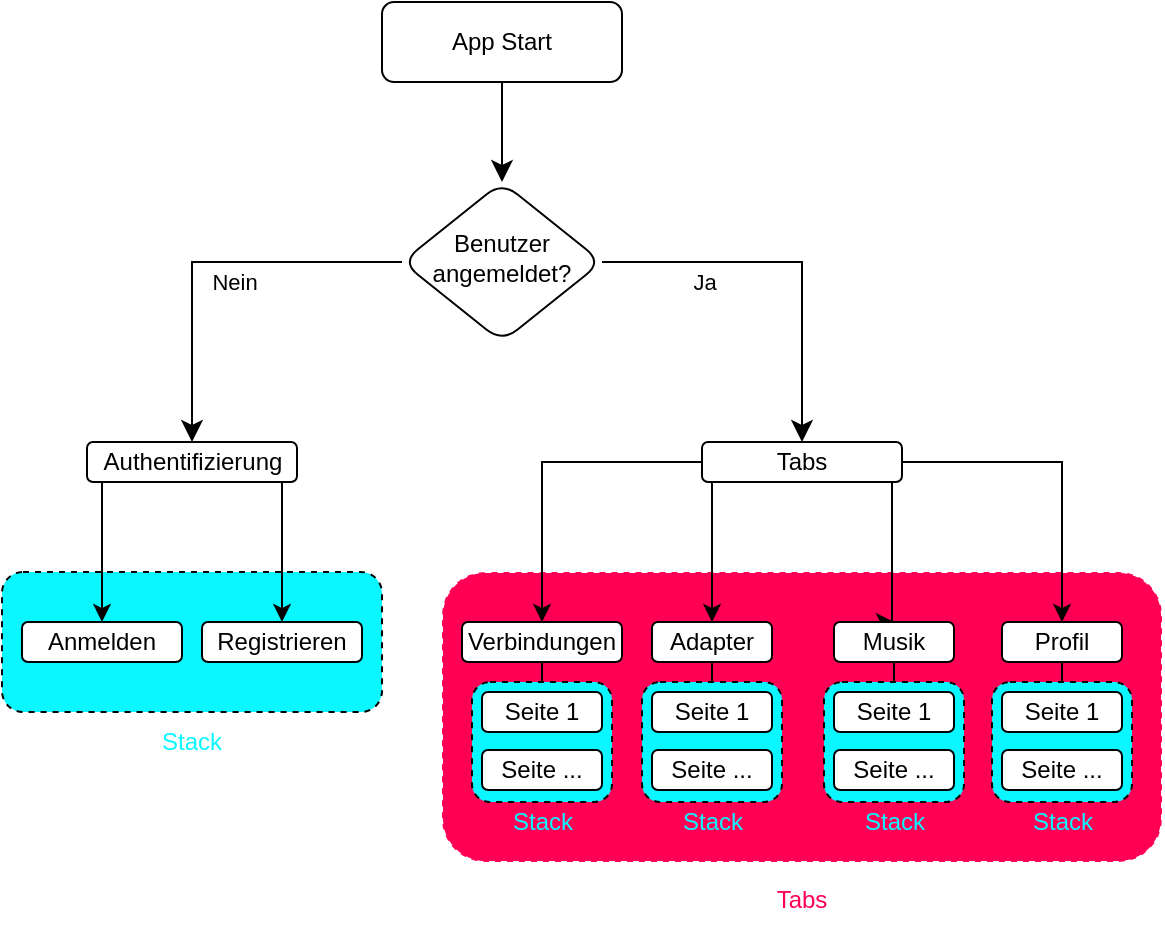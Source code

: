 <mxfile version="22.0.3" type="device">
  <diagram id="C5RBs43oDa-KdzZeNtuy" name="Page-1">
    <mxGraphModel dx="1976" dy="647" grid="1" gridSize="10" guides="1" tooltips="1" connect="1" arrows="1" fold="1" page="1" pageScale="1" pageWidth="827" pageHeight="1169" math="0" shadow="0">
      <root>
        <mxCell id="WIyWlLk6GJQsqaUBKTNV-0" />
        <mxCell id="WIyWlLk6GJQsqaUBKTNV-1" parent="WIyWlLk6GJQsqaUBKTNV-0" />
        <mxCell id="kTybR0mcb-FwpM33WK_V-19" value="" style="rounded=1;whiteSpace=wrap;html=1;fillStyle=auto;strokeColor=#FFFFFF;fillColor=#FF0055;fontStyle=1;dashed=1;" parent="WIyWlLk6GJQsqaUBKTNV-1" vertex="1">
          <mxGeometry x="190" y="365" width="360" height="145" as="geometry" />
        </mxCell>
        <mxCell id="kTybR0mcb-FwpM33WK_V-21" value="" style="rounded=1;whiteSpace=wrap;html=1;dashed=1;fillColor=#0AF7FF;" parent="WIyWlLk6GJQsqaUBKTNV-1" vertex="1">
          <mxGeometry x="-30" y="365" width="190" height="70" as="geometry" />
        </mxCell>
        <mxCell id="kTybR0mcb-FwpM33WK_V-22" value="Stack" style="text;html=1;strokeColor=none;fillColor=none;align=center;verticalAlign=middle;whiteSpace=wrap;rounded=0;fontColor=#0AF7FF;" parent="WIyWlLk6GJQsqaUBKTNV-1" vertex="1">
          <mxGeometry x="15" y="435" width="100" height="30" as="geometry" />
        </mxCell>
        <mxCell id="WIyWlLk6GJQsqaUBKTNV-2" value="" style="rounded=0;html=1;jettySize=auto;orthogonalLoop=1;fontSize=11;endArrow=classic;endFill=1;endSize=8;strokeWidth=1;shadow=0;labelBackgroundColor=none;edgeStyle=orthogonalEdgeStyle;" parent="WIyWlLk6GJQsqaUBKTNV-1" source="WIyWlLk6GJQsqaUBKTNV-3" target="WIyWlLk6GJQsqaUBKTNV-6" edge="1">
          <mxGeometry relative="1" as="geometry" />
        </mxCell>
        <mxCell id="WIyWlLk6GJQsqaUBKTNV-3" value="App Start" style="rounded=1;whiteSpace=wrap;html=1;fontSize=12;glass=0;strokeWidth=1;shadow=0;" parent="WIyWlLk6GJQsqaUBKTNV-1" vertex="1">
          <mxGeometry x="160" y="80" width="120" height="40" as="geometry" />
        </mxCell>
        <mxCell id="WIyWlLk6GJQsqaUBKTNV-4" value="Nein" style="rounded=0;html=1;jettySize=auto;orthogonalLoop=1;fontSize=11;endArrow=classic;endFill=1;endSize=8;strokeWidth=1;shadow=0;labelBackgroundColor=none;edgeStyle=orthogonalEdgeStyle;exitX=0;exitY=0.5;exitDx=0;exitDy=0;entryX=0.5;entryY=0;entryDx=0;entryDy=0;" parent="WIyWlLk6GJQsqaUBKTNV-1" source="WIyWlLk6GJQsqaUBKTNV-6" target="kTybR0mcb-FwpM33WK_V-2" edge="1">
          <mxGeometry x="-0.135" y="10" relative="1" as="geometry">
            <mxPoint as="offset" />
            <mxPoint x="220" y="290" as="targetPoint" />
          </mxGeometry>
        </mxCell>
        <mxCell id="WIyWlLk6GJQsqaUBKTNV-5" value="Ja" style="edgeStyle=orthogonalEdgeStyle;rounded=0;html=1;jettySize=auto;orthogonalLoop=1;fontSize=11;endArrow=classic;endFill=1;endSize=8;strokeWidth=1;shadow=0;labelBackgroundColor=none;entryX=0.5;entryY=0;entryDx=0;entryDy=0;" parent="WIyWlLk6GJQsqaUBKTNV-1" source="WIyWlLk6GJQsqaUBKTNV-6" target="kTybR0mcb-FwpM33WK_V-1" edge="1">
          <mxGeometry x="-0.467" y="-10" relative="1" as="geometry">
            <mxPoint as="offset" />
            <mxPoint x="320" y="210" as="targetPoint" />
          </mxGeometry>
        </mxCell>
        <mxCell id="WIyWlLk6GJQsqaUBKTNV-6" value="Benutzer angemeldet?" style="rhombus;whiteSpace=wrap;html=1;shadow=0;fontFamily=Helvetica;fontSize=12;align=center;strokeWidth=1;spacing=6;spacingTop=-4;rounded=1;" parent="WIyWlLk6GJQsqaUBKTNV-1" vertex="1">
          <mxGeometry x="170" y="170" width="100" height="80" as="geometry" />
        </mxCell>
        <mxCell id="kTybR0mcb-FwpM33WK_V-11" style="edgeStyle=orthogonalEdgeStyle;rounded=0;orthogonalLoop=1;jettySize=auto;html=1;entryX=0.5;entryY=0;entryDx=0;entryDy=0;" parent="WIyWlLk6GJQsqaUBKTNV-1" source="kTybR0mcb-FwpM33WK_V-1" target="kTybR0mcb-FwpM33WK_V-5" edge="1">
          <mxGeometry relative="1" as="geometry" />
        </mxCell>
        <mxCell id="kTybR0mcb-FwpM33WK_V-12" style="edgeStyle=orthogonalEdgeStyle;rounded=0;orthogonalLoop=1;jettySize=auto;html=1;entryX=0.5;entryY=0;entryDx=0;entryDy=0;" parent="WIyWlLk6GJQsqaUBKTNV-1" source="kTybR0mcb-FwpM33WK_V-1" target="kTybR0mcb-FwpM33WK_V-6" edge="1">
          <mxGeometry relative="1" as="geometry">
            <Array as="points">
              <mxPoint x="325" y="370" />
              <mxPoint x="325" y="370" />
            </Array>
          </mxGeometry>
        </mxCell>
        <mxCell id="kTybR0mcb-FwpM33WK_V-13" style="edgeStyle=orthogonalEdgeStyle;rounded=0;orthogonalLoop=1;jettySize=auto;html=1;entryX=0.5;entryY=0;entryDx=0;entryDy=0;" parent="WIyWlLk6GJQsqaUBKTNV-1" source="kTybR0mcb-FwpM33WK_V-1" target="kTybR0mcb-FwpM33WK_V-8" edge="1">
          <mxGeometry relative="1" as="geometry">
            <Array as="points">
              <mxPoint x="415" y="340" />
              <mxPoint x="415" y="340" />
            </Array>
          </mxGeometry>
        </mxCell>
        <mxCell id="kTybR0mcb-FwpM33WK_V-14" style="edgeStyle=orthogonalEdgeStyle;rounded=0;orthogonalLoop=1;jettySize=auto;html=1;entryX=0.5;entryY=0;entryDx=0;entryDy=0;" parent="WIyWlLk6GJQsqaUBKTNV-1" source="kTybR0mcb-FwpM33WK_V-1" target="kTybR0mcb-FwpM33WK_V-10" edge="1">
          <mxGeometry relative="1" as="geometry" />
        </mxCell>
        <mxCell id="kTybR0mcb-FwpM33WK_V-1" value="Tabs" style="rounded=1;whiteSpace=wrap;html=1;" parent="WIyWlLk6GJQsqaUBKTNV-1" vertex="1">
          <mxGeometry x="320" y="300" width="100" height="20" as="geometry" />
        </mxCell>
        <mxCell id="kTybR0mcb-FwpM33WK_V-17" style="edgeStyle=orthogonalEdgeStyle;rounded=0;orthogonalLoop=1;jettySize=auto;html=1;entryX=0.5;entryY=0;entryDx=0;entryDy=0;" parent="WIyWlLk6GJQsqaUBKTNV-1" source="kTybR0mcb-FwpM33WK_V-2" target="kTybR0mcb-FwpM33WK_V-15" edge="1">
          <mxGeometry relative="1" as="geometry">
            <Array as="points">
              <mxPoint x="20" y="310" />
            </Array>
          </mxGeometry>
        </mxCell>
        <mxCell id="kTybR0mcb-FwpM33WK_V-18" style="edgeStyle=orthogonalEdgeStyle;rounded=0;orthogonalLoop=1;jettySize=auto;html=1;entryX=0.5;entryY=0;entryDx=0;entryDy=0;" parent="WIyWlLk6GJQsqaUBKTNV-1" source="kTybR0mcb-FwpM33WK_V-2" target="kTybR0mcb-FwpM33WK_V-16" edge="1">
          <mxGeometry relative="1" as="geometry">
            <Array as="points">
              <mxPoint x="110" y="310" />
            </Array>
          </mxGeometry>
        </mxCell>
        <mxCell id="kTybR0mcb-FwpM33WK_V-2" value="Authentifizierung" style="rounded=1;whiteSpace=wrap;html=1;" parent="WIyWlLk6GJQsqaUBKTNV-1" vertex="1">
          <mxGeometry x="12.5" y="300" width="105" height="20" as="geometry" />
        </mxCell>
        <mxCell id="jG_92IQx2E4LGMHgv6AE-73" style="edgeStyle=orthogonalEdgeStyle;rounded=0;orthogonalLoop=1;jettySize=auto;html=1;entryX=0.5;entryY=0;entryDx=0;entryDy=0;endArrow=none;endFill=0;" edge="1" parent="WIyWlLk6GJQsqaUBKTNV-1" source="kTybR0mcb-FwpM33WK_V-5" target="jG_92IQx2E4LGMHgv6AE-69">
          <mxGeometry relative="1" as="geometry" />
        </mxCell>
        <mxCell id="jG_92IQx2E4LGMHgv6AE-72" style="edgeStyle=orthogonalEdgeStyle;rounded=0;orthogonalLoop=1;jettySize=auto;html=1;entryX=0.5;entryY=0;entryDx=0;entryDy=0;endArrow=none;endFill=0;" edge="1" parent="WIyWlLk6GJQsqaUBKTNV-1" source="kTybR0mcb-FwpM33WK_V-6" target="jG_92IQx2E4LGMHgv6AE-43">
          <mxGeometry relative="1" as="geometry" />
        </mxCell>
        <mxCell id="jG_92IQx2E4LGMHgv6AE-78" style="edgeStyle=orthogonalEdgeStyle;rounded=0;orthogonalLoop=1;jettySize=auto;html=1;entryX=0.5;entryY=0;entryDx=0;entryDy=0;endArrow=none;endFill=0;" edge="1" parent="WIyWlLk6GJQsqaUBKTNV-1" source="kTybR0mcb-FwpM33WK_V-8" target="jG_92IQx2E4LGMHgv6AE-75">
          <mxGeometry relative="1" as="geometry" />
        </mxCell>
        <mxCell id="kTybR0mcb-FwpM33WK_V-15" value="Anmelden" style="rounded=1;whiteSpace=wrap;html=1;" parent="WIyWlLk6GJQsqaUBKTNV-1" vertex="1">
          <mxGeometry x="-20" y="390" width="80" height="20" as="geometry" />
        </mxCell>
        <mxCell id="kTybR0mcb-FwpM33WK_V-16" value="Registrieren" style="rounded=1;whiteSpace=wrap;html=1;" parent="WIyWlLk6GJQsqaUBKTNV-1" vertex="1">
          <mxGeometry x="70" y="390" width="80" height="20" as="geometry" />
        </mxCell>
        <mxCell id="kTybR0mcb-FwpM33WK_V-20" value="Tabs" style="text;html=1;strokeColor=none;fillColor=none;align=center;verticalAlign=middle;whiteSpace=wrap;rounded=0;fontColor=#FF0055;" parent="WIyWlLk6GJQsqaUBKTNV-1" vertex="1">
          <mxGeometry x="325" y="510" width="90" height="37.5" as="geometry" />
        </mxCell>
        <mxCell id="jG_92IQx2E4LGMHgv6AE-42" value="" style="group;rounded=1;" vertex="1" connectable="0" parent="WIyWlLk6GJQsqaUBKTNV-1">
          <mxGeometry x="290" y="420" width="70" height="60" as="geometry" />
        </mxCell>
        <mxCell id="jG_92IQx2E4LGMHgv6AE-43" value="" style="rounded=1;whiteSpace=wrap;html=1;dashed=1;fillColor=#0AF7FF;" vertex="1" parent="jG_92IQx2E4LGMHgv6AE-42">
          <mxGeometry width="70" height="60" as="geometry" />
        </mxCell>
        <mxCell id="jG_92IQx2E4LGMHgv6AE-44" value="Seite 1" style="rounded=1;whiteSpace=wrap;html=1;" vertex="1" parent="jG_92IQx2E4LGMHgv6AE-42">
          <mxGeometry x="5" y="5" width="60" height="20" as="geometry" />
        </mxCell>
        <mxCell id="jG_92IQx2E4LGMHgv6AE-45" value="Seite ..." style="rounded=1;whiteSpace=wrap;html=1;" vertex="1" parent="jG_92IQx2E4LGMHgv6AE-42">
          <mxGeometry x="5" y="34" width="60" height="20" as="geometry" />
        </mxCell>
        <mxCell id="jG_92IQx2E4LGMHgv6AE-68" value="" style="group;rounded=1;rotation=90;" vertex="1" connectable="0" parent="WIyWlLk6GJQsqaUBKTNV-1">
          <mxGeometry x="205" y="420" width="70" height="80" as="geometry" />
        </mxCell>
        <mxCell id="jG_92IQx2E4LGMHgv6AE-69" value="" style="rounded=1;whiteSpace=wrap;html=1;dashed=1;fillColor=#0AF7FF;" vertex="1" parent="jG_92IQx2E4LGMHgv6AE-68">
          <mxGeometry width="70" height="60" as="geometry" />
        </mxCell>
        <mxCell id="jG_92IQx2E4LGMHgv6AE-70" value="Seite 1" style="rounded=1;whiteSpace=wrap;html=1;" vertex="1" parent="jG_92IQx2E4LGMHgv6AE-68">
          <mxGeometry x="5" y="5" width="60" height="20" as="geometry" />
        </mxCell>
        <mxCell id="jG_92IQx2E4LGMHgv6AE-71" value="Seite ..." style="rounded=1;whiteSpace=wrap;html=1;" vertex="1" parent="jG_92IQx2E4LGMHgv6AE-68">
          <mxGeometry x="5" y="34" width="60" height="20" as="geometry" />
        </mxCell>
        <mxCell id="jG_92IQx2E4LGMHgv6AE-86" value="Stack" style="text;html=1;strokeColor=none;fillColor=none;align=center;verticalAlign=middle;whiteSpace=wrap;rounded=0;fontColor=#0AF7FF;" vertex="1" parent="jG_92IQx2E4LGMHgv6AE-68">
          <mxGeometry x="20.5" y="60" width="29" height="20" as="geometry" />
        </mxCell>
        <mxCell id="jG_92IQx2E4LGMHgv6AE-74" value="" style="group;rounded=1;" vertex="1" connectable="0" parent="WIyWlLk6GJQsqaUBKTNV-1">
          <mxGeometry x="381" y="420" width="70" height="60" as="geometry" />
        </mxCell>
        <mxCell id="jG_92IQx2E4LGMHgv6AE-75" value="" style="rounded=1;whiteSpace=wrap;html=1;dashed=1;fillColor=#0AF7FF;" vertex="1" parent="jG_92IQx2E4LGMHgv6AE-74">
          <mxGeometry width="70" height="60" as="geometry" />
        </mxCell>
        <mxCell id="jG_92IQx2E4LGMHgv6AE-76" value="Seite 1" style="rounded=1;whiteSpace=wrap;html=1;" vertex="1" parent="jG_92IQx2E4LGMHgv6AE-74">
          <mxGeometry x="5" y="5" width="60" height="20" as="geometry" />
        </mxCell>
        <mxCell id="jG_92IQx2E4LGMHgv6AE-77" value="Seite ..." style="rounded=1;whiteSpace=wrap;html=1;" vertex="1" parent="jG_92IQx2E4LGMHgv6AE-74">
          <mxGeometry x="5" y="34" width="60" height="20" as="geometry" />
        </mxCell>
        <mxCell id="jG_92IQx2E4LGMHgv6AE-83" value="Stack" style="text;html=1;strokeColor=none;fillColor=none;align=center;verticalAlign=middle;whiteSpace=wrap;rounded=0;fontColor=#0AF7FF;" vertex="1" parent="WIyWlLk6GJQsqaUBKTNV-1">
          <mxGeometry x="401.5" y="480" width="29" height="20" as="geometry" />
        </mxCell>
        <mxCell id="jG_92IQx2E4LGMHgv6AE-85" value="Stack" style="text;html=1;strokeColor=none;fillColor=none;align=center;verticalAlign=middle;whiteSpace=wrap;rounded=0;fontColor=#0AF7FF;" vertex="1" parent="WIyWlLk6GJQsqaUBKTNV-1">
          <mxGeometry x="310.5" y="480" width="29" height="20" as="geometry" />
        </mxCell>
        <mxCell id="kTybR0mcb-FwpM33WK_V-5" value="Verbindungen" style="rounded=1;whiteSpace=wrap;html=1;" parent="WIyWlLk6GJQsqaUBKTNV-1" vertex="1">
          <mxGeometry x="200" y="390" width="80" height="20" as="geometry" />
        </mxCell>
        <mxCell id="kTybR0mcb-FwpM33WK_V-6" value="Adapter" style="rounded=1;whiteSpace=wrap;html=1;" parent="WIyWlLk6GJQsqaUBKTNV-1" vertex="1">
          <mxGeometry x="295" y="390" width="60" height="20" as="geometry" />
        </mxCell>
        <mxCell id="kTybR0mcb-FwpM33WK_V-8" value="Musik" style="rounded=1;whiteSpace=wrap;html=1;" parent="WIyWlLk6GJQsqaUBKTNV-1" vertex="1">
          <mxGeometry x="386" y="390" width="60" height="20" as="geometry" />
        </mxCell>
        <mxCell id="jG_92IQx2E4LGMHgv6AE-93" style="edgeStyle=orthogonalEdgeStyle;rounded=0;orthogonalLoop=1;jettySize=auto;html=1;entryX=0.5;entryY=0;entryDx=0;entryDy=0;endArrow=none;endFill=0;" edge="1" parent="WIyWlLk6GJQsqaUBKTNV-1" source="kTybR0mcb-FwpM33WK_V-10" target="jG_92IQx2E4LGMHgv6AE-89">
          <mxGeometry relative="1" as="geometry" />
        </mxCell>
        <mxCell id="kTybR0mcb-FwpM33WK_V-10" value="Profil" style="rounded=1;whiteSpace=wrap;html=1;" parent="WIyWlLk6GJQsqaUBKTNV-1" vertex="1">
          <mxGeometry x="470" y="390" width="60" height="20" as="geometry" />
        </mxCell>
        <mxCell id="jG_92IQx2E4LGMHgv6AE-88" value="" style="group;rounded=1;" vertex="1" connectable="0" parent="WIyWlLk6GJQsqaUBKTNV-1">
          <mxGeometry x="465" y="420" width="70" height="60" as="geometry" />
        </mxCell>
        <mxCell id="jG_92IQx2E4LGMHgv6AE-89" value="" style="rounded=1;whiteSpace=wrap;html=1;dashed=1;fillColor=#0AF7FF;" vertex="1" parent="jG_92IQx2E4LGMHgv6AE-88">
          <mxGeometry width="70" height="60" as="geometry" />
        </mxCell>
        <mxCell id="jG_92IQx2E4LGMHgv6AE-90" value="Seite 1" style="rounded=1;whiteSpace=wrap;html=1;" vertex="1" parent="jG_92IQx2E4LGMHgv6AE-88">
          <mxGeometry x="5" y="5" width="60" height="20" as="geometry" />
        </mxCell>
        <mxCell id="jG_92IQx2E4LGMHgv6AE-91" value="Seite ..." style="rounded=1;whiteSpace=wrap;html=1;" vertex="1" parent="jG_92IQx2E4LGMHgv6AE-88">
          <mxGeometry x="5" y="34" width="60" height="20" as="geometry" />
        </mxCell>
        <mxCell id="jG_92IQx2E4LGMHgv6AE-92" value="Stack" style="text;html=1;strokeColor=none;fillColor=none;align=center;verticalAlign=middle;whiteSpace=wrap;rounded=0;fontColor=#0AF7FF;" vertex="1" parent="WIyWlLk6GJQsqaUBKTNV-1">
          <mxGeometry x="485.5" y="480" width="29" height="20" as="geometry" />
        </mxCell>
      </root>
    </mxGraphModel>
  </diagram>
</mxfile>
